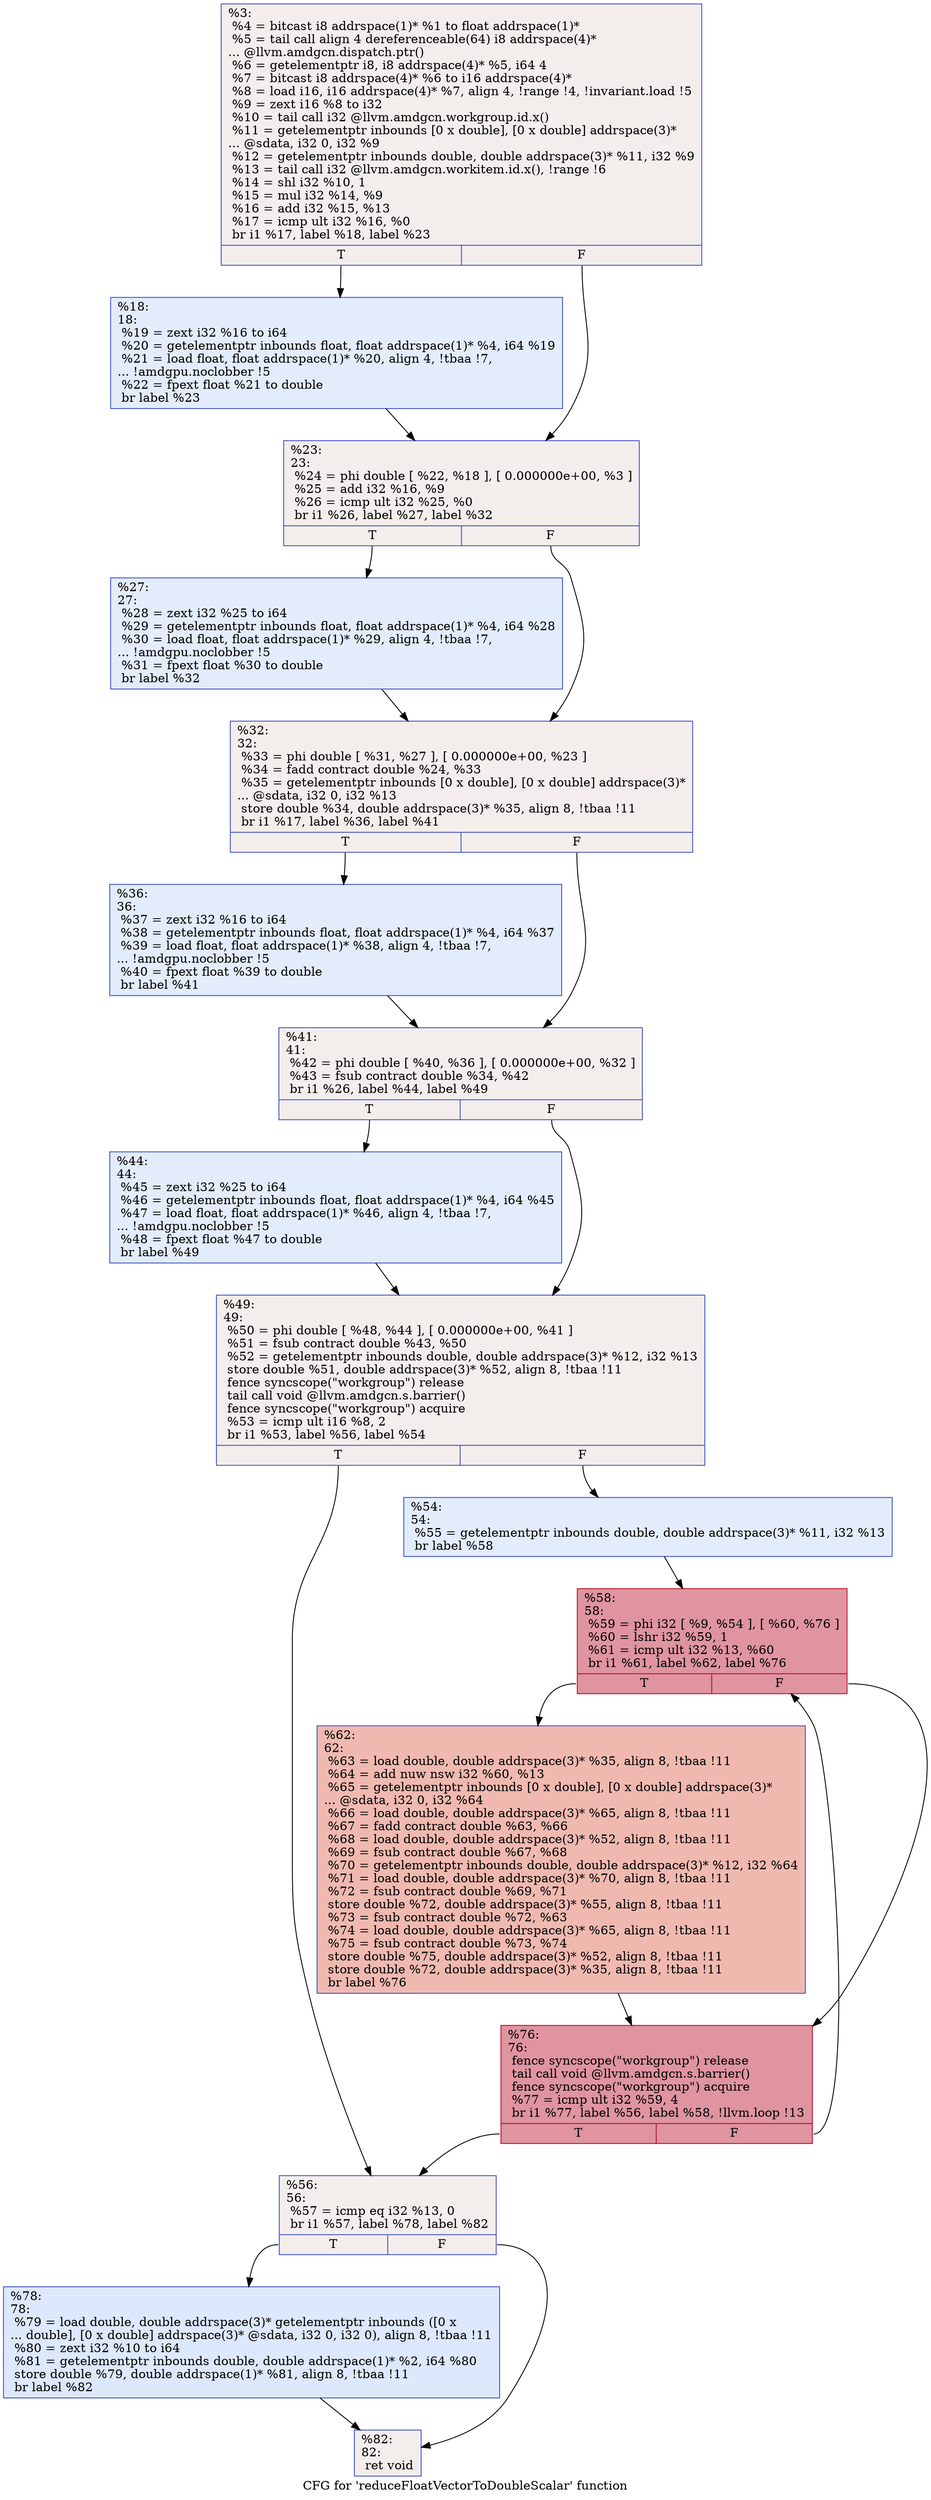 digraph "CFG for 'reduceFloatVectorToDoubleScalar' function" {
	label="CFG for 'reduceFloatVectorToDoubleScalar' function";

	Node0x6383980 [shape=record,color="#3d50c3ff", style=filled, fillcolor="#e3d9d370",label="{%3:\l  %4 = bitcast i8 addrspace(1)* %1 to float addrspace(1)*\l  %5 = tail call align 4 dereferenceable(64) i8 addrspace(4)*\l... @llvm.amdgcn.dispatch.ptr()\l  %6 = getelementptr i8, i8 addrspace(4)* %5, i64 4\l  %7 = bitcast i8 addrspace(4)* %6 to i16 addrspace(4)*\l  %8 = load i16, i16 addrspace(4)* %7, align 4, !range !4, !invariant.load !5\l  %9 = zext i16 %8 to i32\l  %10 = tail call i32 @llvm.amdgcn.workgroup.id.x()\l  %11 = getelementptr inbounds [0 x double], [0 x double] addrspace(3)*\l... @sdata, i32 0, i32 %9\l  %12 = getelementptr inbounds double, double addrspace(3)* %11, i32 %9\l  %13 = tail call i32 @llvm.amdgcn.workitem.id.x(), !range !6\l  %14 = shl i32 %10, 1\l  %15 = mul i32 %14, %9\l  %16 = add i32 %15, %13\l  %17 = icmp ult i32 %16, %0\l  br i1 %17, label %18, label %23\l|{<s0>T|<s1>F}}"];
	Node0x6383980:s0 -> Node0x6385b90;
	Node0x6383980:s1 -> Node0x6385c20;
	Node0x6385b90 [shape=record,color="#3d50c3ff", style=filled, fillcolor="#bfd3f670",label="{%18:\l18:                                               \l  %19 = zext i32 %16 to i64\l  %20 = getelementptr inbounds float, float addrspace(1)* %4, i64 %19\l  %21 = load float, float addrspace(1)* %20, align 4, !tbaa !7,\l... !amdgpu.noclobber !5\l  %22 = fpext float %21 to double\l  br label %23\l}"];
	Node0x6385b90 -> Node0x6385c20;
	Node0x6385c20 [shape=record,color="#3d50c3ff", style=filled, fillcolor="#e3d9d370",label="{%23:\l23:                                               \l  %24 = phi double [ %22, %18 ], [ 0.000000e+00, %3 ]\l  %25 = add i32 %16, %9\l  %26 = icmp ult i32 %25, %0\l  br i1 %26, label %27, label %32\l|{<s0>T|<s1>F}}"];
	Node0x6385c20:s0 -> Node0x6387360;
	Node0x6385c20:s1 -> Node0x63873f0;
	Node0x6387360 [shape=record,color="#3d50c3ff", style=filled, fillcolor="#bfd3f670",label="{%27:\l27:                                               \l  %28 = zext i32 %25 to i64\l  %29 = getelementptr inbounds float, float addrspace(1)* %4, i64 %28\l  %30 = load float, float addrspace(1)* %29, align 4, !tbaa !7,\l... !amdgpu.noclobber !5\l  %31 = fpext float %30 to double\l  br label %32\l}"];
	Node0x6387360 -> Node0x63873f0;
	Node0x63873f0 [shape=record,color="#3d50c3ff", style=filled, fillcolor="#e3d9d370",label="{%32:\l32:                                               \l  %33 = phi double [ %31, %27 ], [ 0.000000e+00, %23 ]\l  %34 = fadd contract double %24, %33\l  %35 = getelementptr inbounds [0 x double], [0 x double] addrspace(3)*\l... @sdata, i32 0, i32 %13\l  store double %34, double addrspace(3)* %35, align 8, !tbaa !11\l  br i1 %17, label %36, label %41\l|{<s0>T|<s1>F}}"];
	Node0x63873f0:s0 -> Node0x6388250;
	Node0x63873f0:s1 -> Node0x63882e0;
	Node0x6388250 [shape=record,color="#3d50c3ff", style=filled, fillcolor="#bfd3f670",label="{%36:\l36:                                               \l  %37 = zext i32 %16 to i64\l  %38 = getelementptr inbounds float, float addrspace(1)* %4, i64 %37\l  %39 = load float, float addrspace(1)* %38, align 4, !tbaa !7,\l... !amdgpu.noclobber !5\l  %40 = fpext float %39 to double\l  br label %41\l}"];
	Node0x6388250 -> Node0x63882e0;
	Node0x63882e0 [shape=record,color="#3d50c3ff", style=filled, fillcolor="#e3d9d370",label="{%41:\l41:                                               \l  %42 = phi double [ %40, %36 ], [ 0.000000e+00, %32 ]\l  %43 = fsub contract double %34, %42\l  br i1 %26, label %44, label %49\l|{<s0>T|<s1>F}}"];
	Node0x63882e0:s0 -> Node0x63887c0;
	Node0x63882e0:s1 -> Node0x6388810;
	Node0x63887c0 [shape=record,color="#3d50c3ff", style=filled, fillcolor="#bfd3f670",label="{%44:\l44:                                               \l  %45 = zext i32 %25 to i64\l  %46 = getelementptr inbounds float, float addrspace(1)* %4, i64 %45\l  %47 = load float, float addrspace(1)* %46, align 4, !tbaa !7,\l... !amdgpu.noclobber !5\l  %48 = fpext float %47 to double\l  br label %49\l}"];
	Node0x63887c0 -> Node0x6388810;
	Node0x6388810 [shape=record,color="#3d50c3ff", style=filled, fillcolor="#e3d9d370",label="{%49:\l49:                                               \l  %50 = phi double [ %48, %44 ], [ 0.000000e+00, %41 ]\l  %51 = fsub contract double %43, %50\l  %52 = getelementptr inbounds double, double addrspace(3)* %12, i32 %13\l  store double %51, double addrspace(3)* %52, align 8, !tbaa !11\l  fence syncscope(\"workgroup\") release\l  tail call void @llvm.amdgcn.s.barrier()\l  fence syncscope(\"workgroup\") acquire\l  %53 = icmp ult i16 %8, 2\l  br i1 %53, label %56, label %54\l|{<s0>T|<s1>F}}"];
	Node0x6388810:s0 -> Node0x6389770;
	Node0x6388810:s1 -> Node0x6389800;
	Node0x6389800 [shape=record,color="#3d50c3ff", style=filled, fillcolor="#bfd3f670",label="{%54:\l54:                                               \l  %55 = getelementptr inbounds double, double addrspace(3)* %11, i32 %13\l  br label %58\l}"];
	Node0x6389800 -> Node0x63899e0;
	Node0x6389770 [shape=record,color="#3d50c3ff", style=filled, fillcolor="#e3d9d370",label="{%56:\l56:                                               \l  %57 = icmp eq i32 %13, 0\l  br i1 %57, label %78, label %82\l|{<s0>T|<s1>F}}"];
	Node0x6389770:s0 -> Node0x6389b30;
	Node0x6389770:s1 -> Node0x6389b80;
	Node0x63899e0 [shape=record,color="#b70d28ff", style=filled, fillcolor="#b70d2870",label="{%58:\l58:                                               \l  %59 = phi i32 [ %9, %54 ], [ %60, %76 ]\l  %60 = lshr i32 %59, 1\l  %61 = icmp ult i32 %13, %60\l  br i1 %61, label %62, label %76\l|{<s0>T|<s1>F}}"];
	Node0x63899e0:s0 -> Node0x6389f50;
	Node0x63899e0:s1 -> Node0x6389cf0;
	Node0x6389f50 [shape=record,color="#3d50c3ff", style=filled, fillcolor="#de614d70",label="{%62:\l62:                                               \l  %63 = load double, double addrspace(3)* %35, align 8, !tbaa !11\l  %64 = add nuw nsw i32 %60, %13\l  %65 = getelementptr inbounds [0 x double], [0 x double] addrspace(3)*\l... @sdata, i32 0, i32 %64\l  %66 = load double, double addrspace(3)* %65, align 8, !tbaa !11\l  %67 = fadd contract double %63, %66\l  %68 = load double, double addrspace(3)* %52, align 8, !tbaa !11\l  %69 = fsub contract double %67, %68\l  %70 = getelementptr inbounds double, double addrspace(3)* %12, i32 %64\l  %71 = load double, double addrspace(3)* %70, align 8, !tbaa !11\l  %72 = fsub contract double %69, %71\l  store double %72, double addrspace(3)* %55, align 8, !tbaa !11\l  %73 = fsub contract double %72, %63\l  %74 = load double, double addrspace(3)* %65, align 8, !tbaa !11\l  %75 = fsub contract double %73, %74\l  store double %75, double addrspace(3)* %52, align 8, !tbaa !11\l  store double %72, double addrspace(3)* %35, align 8, !tbaa !11\l  br label %76\l}"];
	Node0x6389f50 -> Node0x6389cf0;
	Node0x6389cf0 [shape=record,color="#b70d28ff", style=filled, fillcolor="#b70d2870",label="{%76:\l76:                                               \l  fence syncscope(\"workgroup\") release\l  tail call void @llvm.amdgcn.s.barrier()\l  fence syncscope(\"workgroup\") acquire\l  %77 = icmp ult i32 %59, 4\l  br i1 %77, label %56, label %58, !llvm.loop !13\l|{<s0>T|<s1>F}}"];
	Node0x6389cf0:s0 -> Node0x6389770;
	Node0x6389cf0:s1 -> Node0x63899e0;
	Node0x6389b30 [shape=record,color="#3d50c3ff", style=filled, fillcolor="#b2ccfb70",label="{%78:\l78:                                               \l  %79 = load double, double addrspace(3)* getelementptr inbounds ([0 x\l... double], [0 x double] addrspace(3)* @sdata, i32 0, i32 0), align 8, !tbaa !11\l  %80 = zext i32 %10 to i64\l  %81 = getelementptr inbounds double, double addrspace(1)* %2, i64 %80\l  store double %79, double addrspace(1)* %81, align 8, !tbaa !11\l  br label %82\l}"];
	Node0x6389b30 -> Node0x6389b80;
	Node0x6389b80 [shape=record,color="#3d50c3ff", style=filled, fillcolor="#e3d9d370",label="{%82:\l82:                                               \l  ret void\l}"];
}
